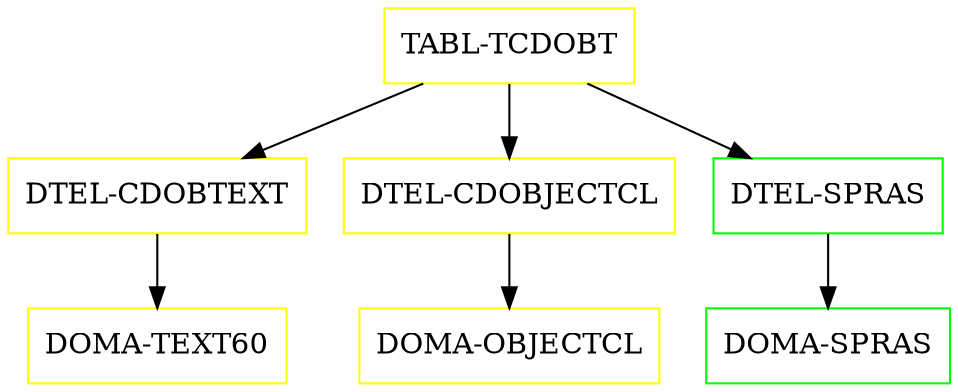 digraph G {
  "TABL-TCDOBT" [shape=box,color=yellow];
  "DTEL-CDOBTEXT" [shape=box,color=yellow,URL="./DTEL_CDOBTEXT.html"];
  "DOMA-TEXT60" [shape=box,color=yellow,URL="./DOMA_TEXT60.html"];
  "DTEL-CDOBJECTCL" [shape=box,color=yellow,URL="./DTEL_CDOBJECTCL.html"];
  "DOMA-OBJECTCL" [shape=box,color=yellow,URL="./DOMA_OBJECTCL.html"];
  "DTEL-SPRAS" [shape=box,color=green,URL="./DTEL_SPRAS.html"];
  "DOMA-SPRAS" [shape=box,color=green,URL="./DOMA_SPRAS.html"];
  "TABL-TCDOBT" -> "DTEL-SPRAS";
  "TABL-TCDOBT" -> "DTEL-CDOBJECTCL";
  "TABL-TCDOBT" -> "DTEL-CDOBTEXT";
  "DTEL-CDOBTEXT" -> "DOMA-TEXT60";
  "DTEL-CDOBJECTCL" -> "DOMA-OBJECTCL";
  "DTEL-SPRAS" -> "DOMA-SPRAS";
}
